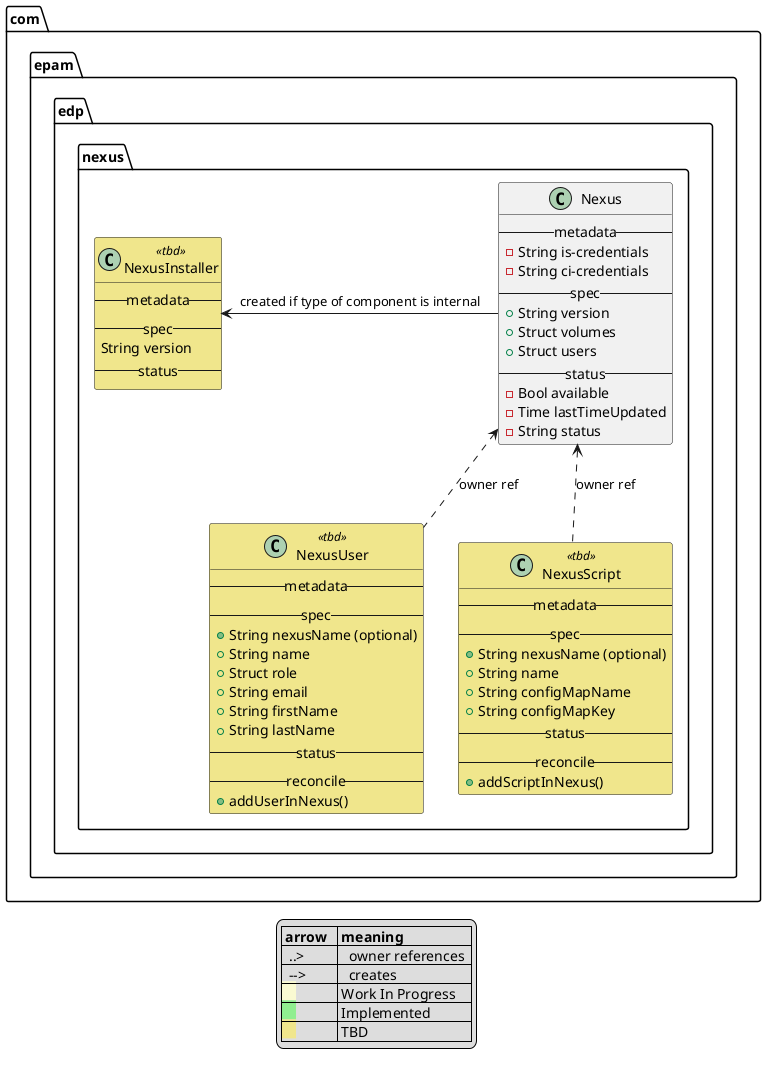 @startuml

package com.epam.edp.nexus {
  class Nexus {
    -- metadata --
    - String is-credentials
    - String ci-credentials
    -- spec --
    + String version
    + Struct volumes
    + Struct users
    -- status --
    - Bool available
    - Time lastTimeUpdated
    - String status
  }

  class NexusInstaller <<tbd>> {
  -- metadata --
  -- spec --
    String version
  -- status --
  }
  NexusInstaller <-r- Nexus : created if type of component is internal


  class NexusUser <<tbd>> {
    -- metadata --
    -- spec --
    + String nexusName (optional)
    + String name
    + Struct role
    + String email
    + String firstName
    + String lastName
    -- status --
    -- reconcile --
    +addUserInNexus()
  }
  NexusUser .u.> Nexus : owner ref

  class NexusScript <<tbd>> {
    -- metadata --
    -- spec --
    + String nexusName (optional)
    + String name
    + String configMapName
    + String configMapKey
    -- status --
    -- reconcile --
    +addScriptInNexus()
  }
  NexusScript .u.> Nexus : owner ref
}


legend
|= arrow   |= meaning|
|  ..>     |   owner references  |
|  -->     |   creates     |
|<back:LightGoldenRodYellow>    </back>| Work In Progress |
|<back:LightGreen>    </back>| Implemented |
|<back:Khaki>    </back>| TBD |
endlegend

skinparam class {
	backgroundColor<<impl>> LightGoldenRodYellow
	backgroundColor<<wip>> LightGreen
	backgroundColor<<tbd>> Khaki
}
@enduml